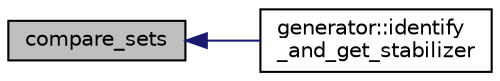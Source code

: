 digraph "compare_sets"
{
  edge [fontname="Helvetica",fontsize="10",labelfontname="Helvetica",labelfontsize="10"];
  node [fontname="Helvetica",fontsize="10",shape=record];
  rankdir="LR";
  Node812 [label="compare_sets",height=0.2,width=0.4,color="black", fillcolor="grey75", style="filled", fontcolor="black"];
  Node812 -> Node813 [dir="back",color="midnightblue",fontsize="10",style="solid",fontname="Helvetica"];
  Node813 [label="generator::identify\l_and_get_stabilizer",height=0.2,width=0.4,color="black", fillcolor="white", style="filled",URL="$d7/d73/classgenerator.html#a7869a4ccc807a96d18fa5d535e74cf1e"];
}
